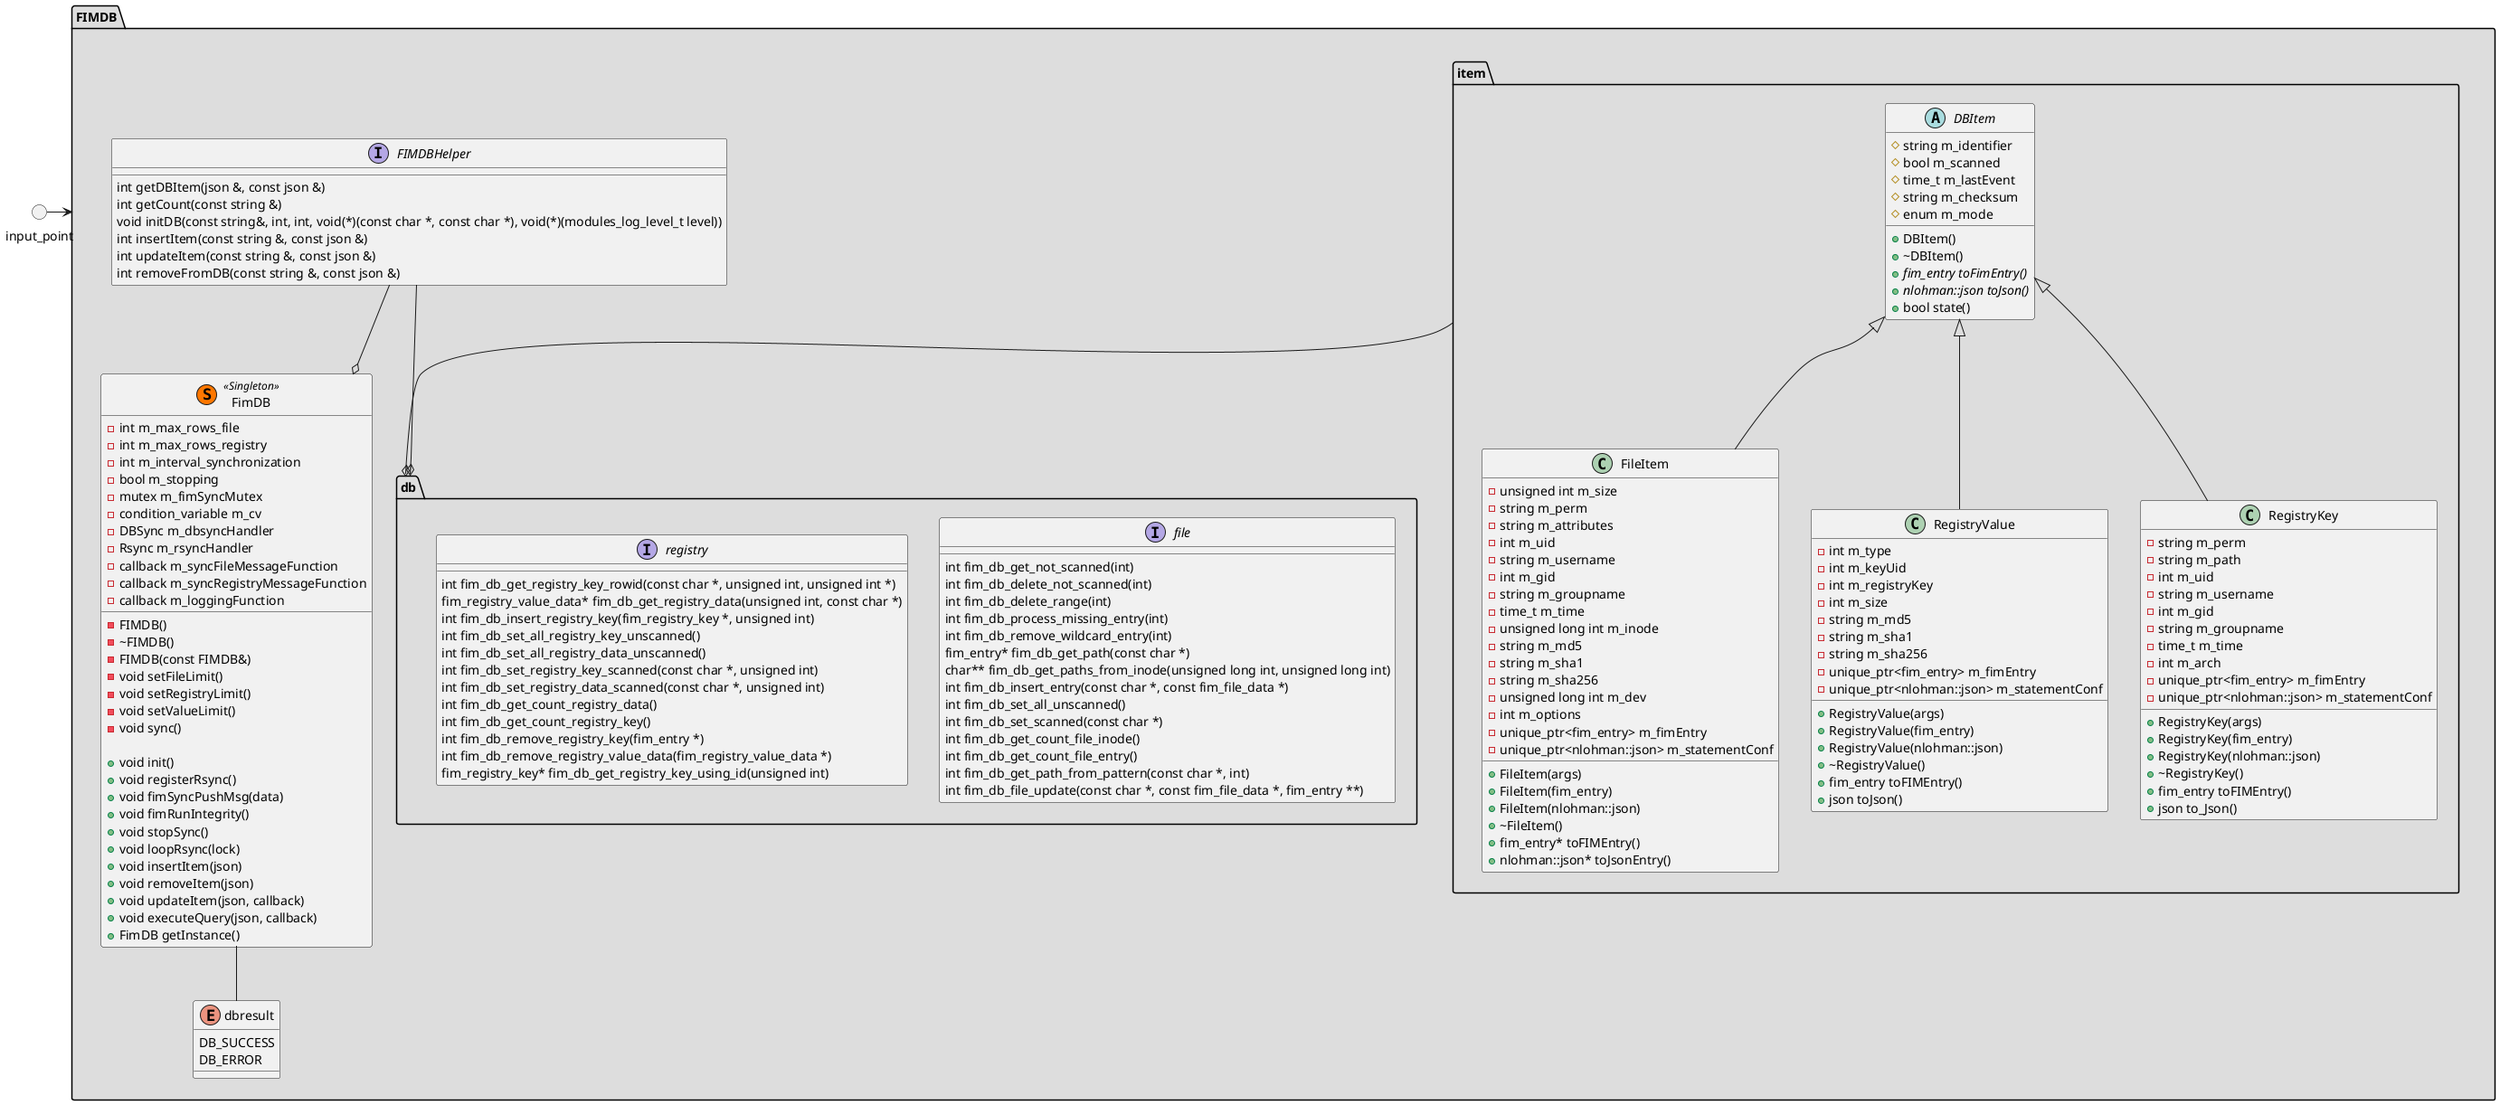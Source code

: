 @startuml db_class
package "FIMDB" <<Folder>> #DDDDDD{
    enum "dbresult" {
        DB_SUCCESS
        DB_ERROR
    }
    package "item" <<Folder>> {
        abstract DBItem {
            # string m_identifier
            # bool m_scanned
            # time_t m_lastEvent
            # string m_checksum
            # enum m_mode

            + DBItem()
            + ~DBItem()
            + {abstract} fim_entry toFimEntry()
            + {abstract} nlohman::json toJson()
            + bool state()
        }

        class FileItem {
            - unsigned int m_size
            - string m_perm
            - string m_attributes
            - int m_uid
            - string m_username
            - int m_gid
            - string m_groupname
            - time_t m_time
            - unsigned long int m_inode
            - string m_md5
            - string m_sha1
            - string m_sha256
            - unsigned long int m_dev
            - int m_options
            - unique_ptr<fim_entry> m_fimEntry
            - unique_ptr<nlohman::json> m_statementConf

            + FileItem(args)
            + FileItem(fim_entry)
            + FileItem(nlohman::json)
            + ~FileItem()
            + fim_entry* toFIMEntry()
            + nlohman::json* toJsonEntry()
        }
        class "RegistryValue" {
            - int m_type
            - int m_keyUid
            - int m_registryKey
            - int m_size
            - string m_md5
            - string m_sha1
            - string m_sha256
            - unique_ptr<fim_entry> m_fimEntry
            - unique_ptr<nlohman::json> m_statementConf

            + RegistryValue(args)
            + RegistryValue(fim_entry)
            + RegistryValue(nlohman::json)
            + ~RegistryValue()
            + fim_entry toFIMEntry()
            + json toJson()
        }
        class "RegistryKey" {
            - string m_perm
            - string m_path
            - int m_uid
            - string m_username
            - int m_gid
            - string m_groupname
            - time_t m_time
            - int m_arch
            - unique_ptr<fim_entry> m_fimEntry
            - unique_ptr<nlohman::json> m_statementConf

            + RegistryKey(args)
            + RegistryKey(fim_entry)
            + RegistryKey(nlohman::json)
            + ~RegistryKey()
            + fim_entry toFIMEntry()
            + json to_Json()
        }
    }
    class "FimDB"  <<(S,#FF7700) Singleton>> {
        - int m_max_rows_file
        - int m_max_rows_registry
        - int m_interval_synchronization
        - bool m_stopping
        - mutex m_fimSyncMutex
        - condition_variable m_cv
        - DBSync m_dbsyncHandler
        - Rsync m_rsyncHandler
        - callback m_syncFileMessageFunction
        - callback m_syncRegistryMessageFunction
        - callback m_loggingFunction

        - FIMDB()
        - ~FIMDB()
        - FIMDB(const FIMDB&)
        - void setFileLimit()
        - void setRegistryLimit()
        - void setValueLimit()
        - void sync()

        + void init()
        + void registerRsync()
        + void fimSyncPushMsg(data)
        + void fimRunIntegrity()
        + void stopSync()
        + void loopRsync(lock)
        + void insertItem(json)
        + void removeItem(json)
        + void updateItem(json, callback)
        + void executeQuery(json, callback)
        + FimDB getInstance()
    }
    interface FIMDBHelper {
        int getDBItem(json &, const json &)
        int getCount(const string &)
        void initDB(const string&, int, int, void(*)(const char *, const char *), void(*)(modules_log_level_t level))
        int insertItem(const string &, const json &)
        int updateItem(const string &, const json &)
        int removeFromDB(const string &, const json &)
    }
    namespace db{
    interface file {
        int fim_db_get_not_scanned(int)
        int fim_db_delete_not_scanned(int)
        int fim_db_delete_range(int)
        int fim_db_process_missing_entry(int)
        int fim_db_remove_wildcard_entry(int)
        fim_entry* fim_db_get_path(const char *)
        char** fim_db_get_paths_from_inode(unsigned long int, unsigned long int)
        int fim_db_insert_entry(const char *, const fim_file_data *)
        int fim_db_set_all_unscanned()
        int fim_db_set_scanned(const char *)
        int fim_db_get_count_file_inode()
        int fim_db_get_count_file_entry()
        int fim_db_get_path_from_pattern(const char *, int)
        int fim_db_file_update(const char *, const fim_file_data *, fim_entry **)
    }
    interface registry {
        int fim_db_get_registry_key_rowid(const char *, unsigned int, unsigned int *)
        fim_registry_value_data* fim_db_get_registry_data(unsigned int, const char *)
        int fim_db_insert_registry_key(fim_registry_key *, unsigned int)
        int fim_db_set_all_registry_key_unscanned()
        int fim_db_set_all_registry_data_unscanned()
        int fim_db_set_registry_key_scanned(const char *, unsigned int)
        int fim_db_set_registry_data_scanned(const char *, unsigned int)
        int fim_db_get_count_registry_data()
        int fim_db_get_count_registry_key()
        int fim_db_remove_registry_key(fim_entry *)
        int fim_db_remove_registry_value_data(fim_registry_value_data *)
        fim_registry_key* fim_db_get_registry_key_using_id(unsigned int)
    }
    }
}
circle input_point

DBItem <|-- FileItem
DBItem <|-- RegistryValue
DBItem <|-- RegistryKey
FIMDBHelper --o FimDB
item --o db
FIMDBHelper --o db
FimDB -- dbresult
input_point => FIMDB
@enduml
